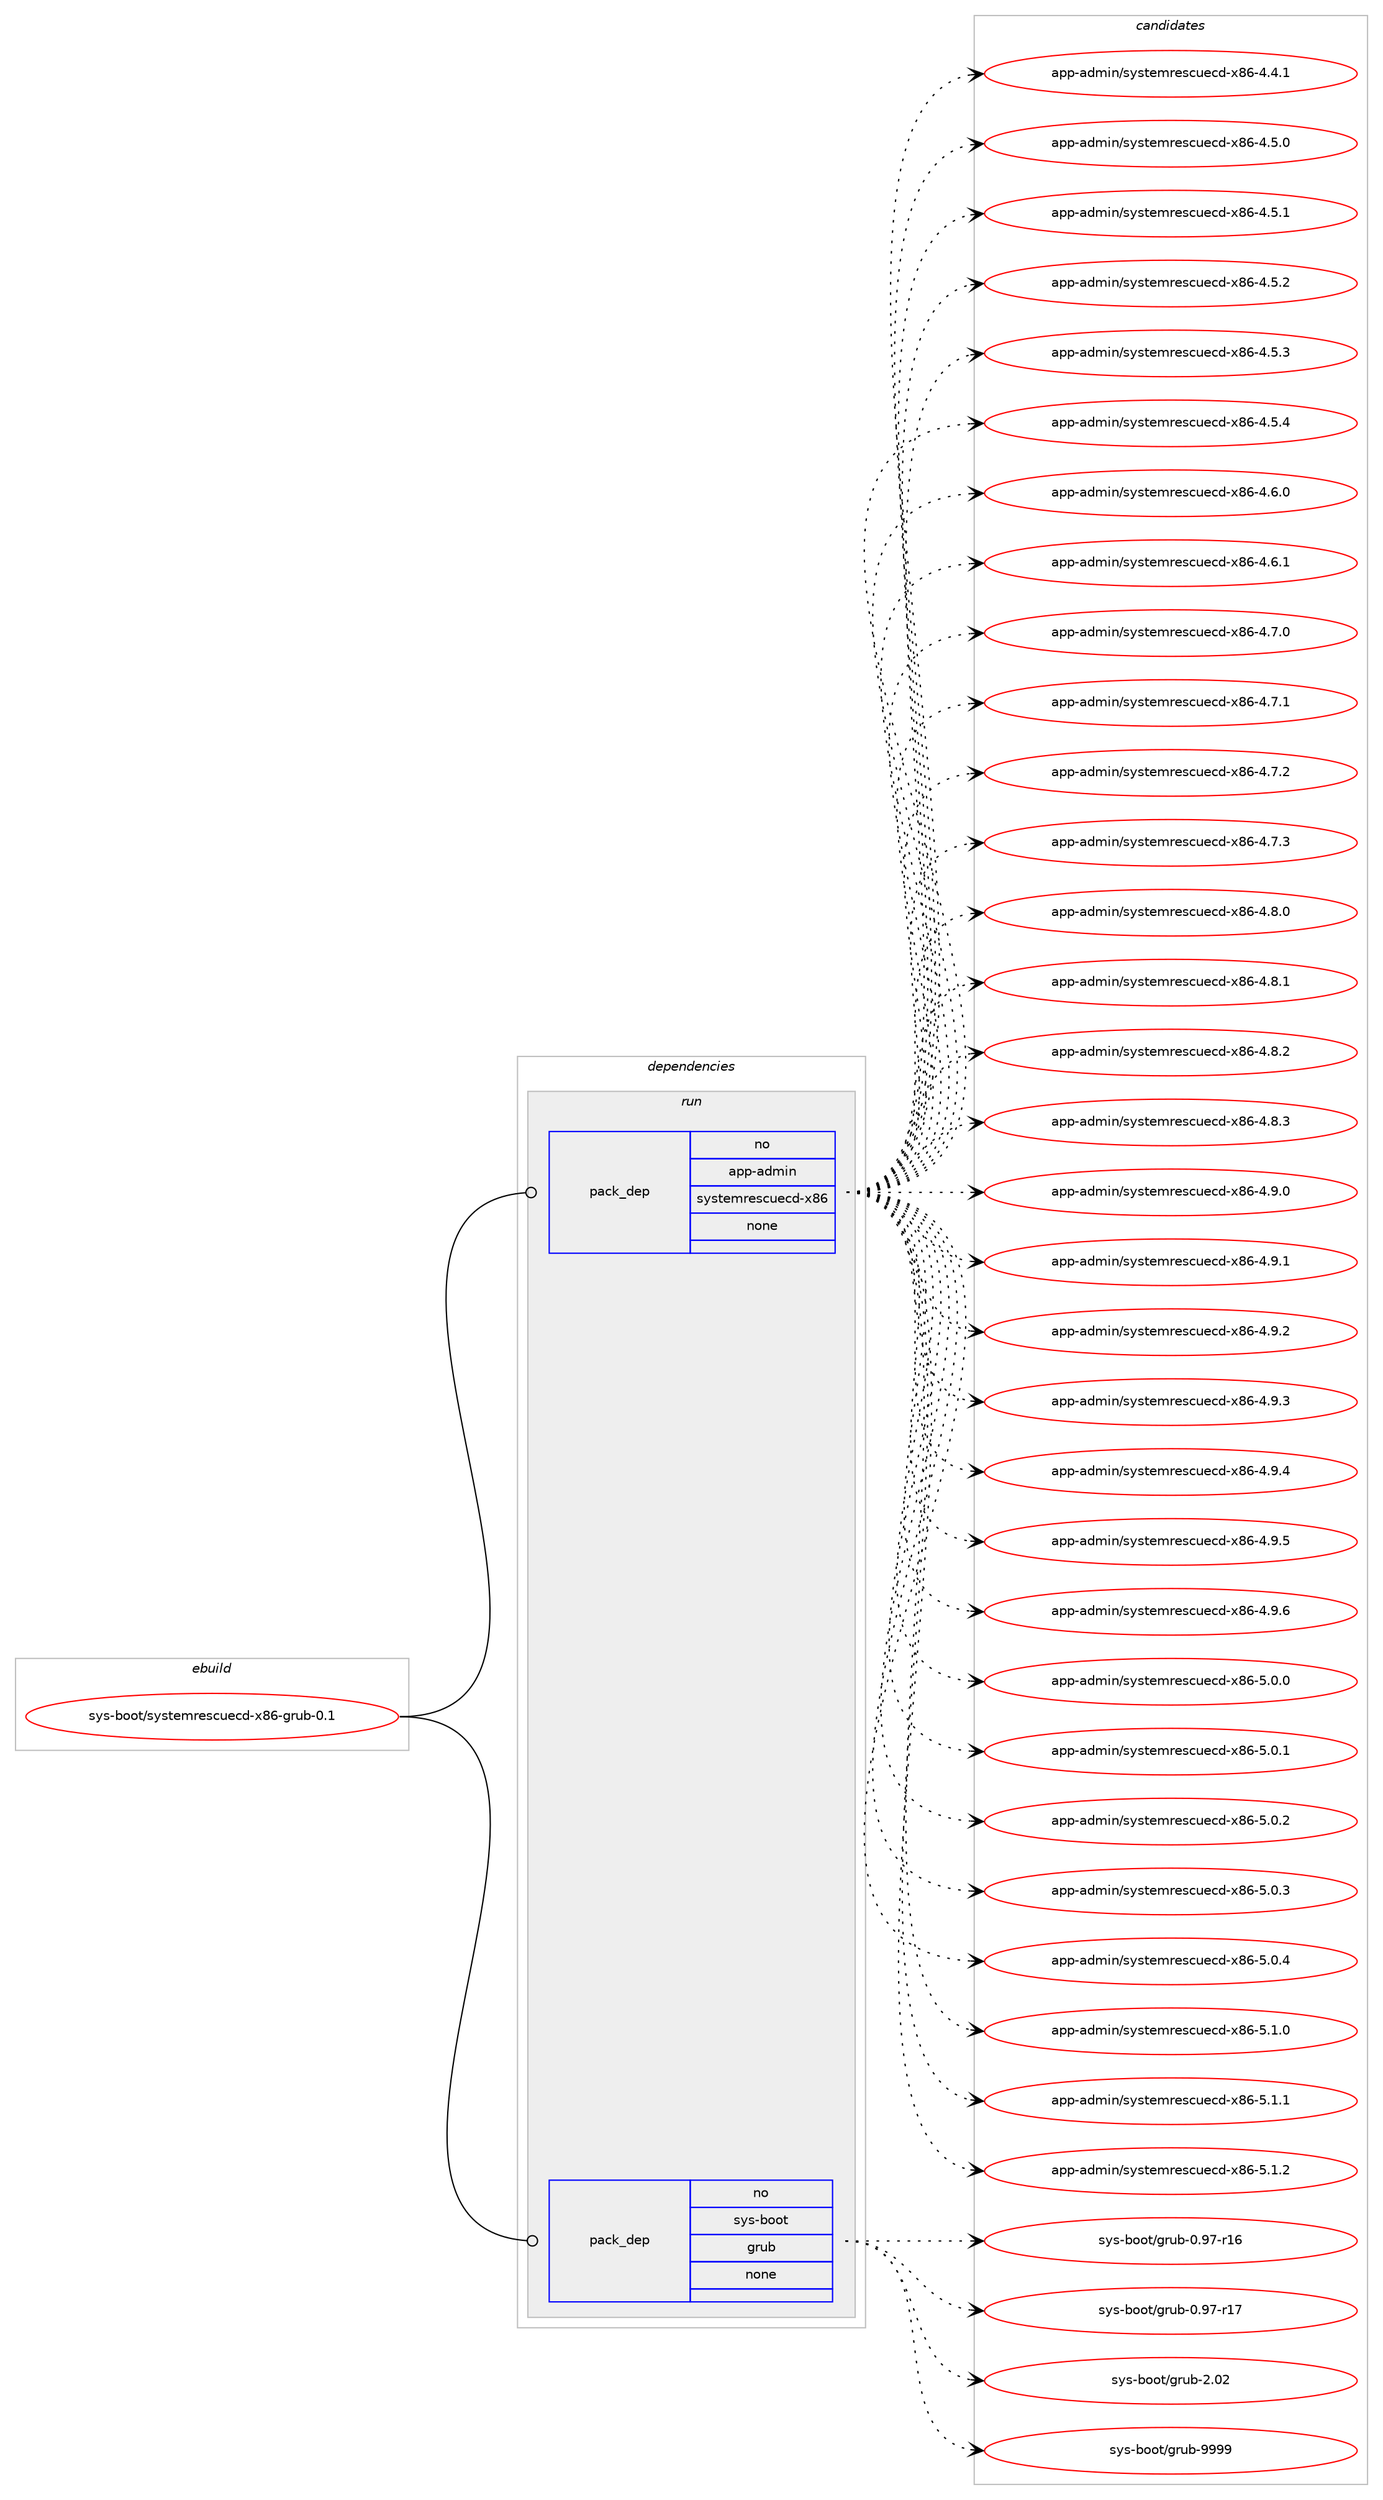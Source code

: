 digraph prolog {

# *************
# Graph options
# *************

newrank=true;
concentrate=true;
compound=true;
graph [rankdir=LR,fontname=Helvetica,fontsize=10,ranksep=1.5];#, ranksep=2.5, nodesep=0.2];
edge  [arrowhead=vee];
node  [fontname=Helvetica,fontsize=10];

# **********
# The ebuild
# **********

subgraph cluster_leftcol {
color=gray;
rank=same;
label=<<i>ebuild</i>>;
id [label="sys-boot/systemrescuecd-x86-grub-0.1", color=red, width=4, href="../sys-boot/systemrescuecd-x86-grub-0.1.svg"];
}

# ****************
# The dependencies
# ****************

subgraph cluster_midcol {
color=gray;
label=<<i>dependencies</i>>;
subgraph cluster_compile {
fillcolor="#eeeeee";
style=filled;
label=<<i>compile</i>>;
}
subgraph cluster_compileandrun {
fillcolor="#eeeeee";
style=filled;
label=<<i>compile and run</i>>;
}
subgraph cluster_run {
fillcolor="#eeeeee";
style=filled;
label=<<i>run</i>>;
subgraph pack354149 {
dependency477391 [label=<<TABLE BORDER="0" CELLBORDER="1" CELLSPACING="0" CELLPADDING="4" WIDTH="220"><TR><TD ROWSPAN="6" CELLPADDING="30">pack_dep</TD></TR><TR><TD WIDTH="110">no</TD></TR><TR><TD>app-admin</TD></TR><TR><TD>systemrescuecd-x86</TD></TR><TR><TD>none</TD></TR><TR><TD></TD></TR></TABLE>>, shape=none, color=blue];
}
id:e -> dependency477391:w [weight=20,style="solid",arrowhead="odot"];
subgraph pack354150 {
dependency477392 [label=<<TABLE BORDER="0" CELLBORDER="1" CELLSPACING="0" CELLPADDING="4" WIDTH="220"><TR><TD ROWSPAN="6" CELLPADDING="30">pack_dep</TD></TR><TR><TD WIDTH="110">no</TD></TR><TR><TD>sys-boot</TD></TR><TR><TD>grub</TD></TR><TR><TD>none</TD></TR><TR><TD></TD></TR></TABLE>>, shape=none, color=blue];
}
id:e -> dependency477392:w [weight=20,style="solid",arrowhead="odot"];
}
}

# **************
# The candidates
# **************

subgraph cluster_choices {
rank=same;
color=gray;
label=<<i>candidates</i>>;

subgraph choice354149 {
color=black;
nodesep=1;
choice971121124597100109105110471151211151161011091141011159911710199100451205654455246524649 [label="app-admin/systemrescuecd-x86-4.4.1", color=red, width=4,href="../app-admin/systemrescuecd-x86-4.4.1.svg"];
choice971121124597100109105110471151211151161011091141011159911710199100451205654455246534648 [label="app-admin/systemrescuecd-x86-4.5.0", color=red, width=4,href="../app-admin/systemrescuecd-x86-4.5.0.svg"];
choice971121124597100109105110471151211151161011091141011159911710199100451205654455246534649 [label="app-admin/systemrescuecd-x86-4.5.1", color=red, width=4,href="../app-admin/systemrescuecd-x86-4.5.1.svg"];
choice971121124597100109105110471151211151161011091141011159911710199100451205654455246534650 [label="app-admin/systemrescuecd-x86-4.5.2", color=red, width=4,href="../app-admin/systemrescuecd-x86-4.5.2.svg"];
choice971121124597100109105110471151211151161011091141011159911710199100451205654455246534651 [label="app-admin/systemrescuecd-x86-4.5.3", color=red, width=4,href="../app-admin/systemrescuecd-x86-4.5.3.svg"];
choice971121124597100109105110471151211151161011091141011159911710199100451205654455246534652 [label="app-admin/systemrescuecd-x86-4.5.4", color=red, width=4,href="../app-admin/systemrescuecd-x86-4.5.4.svg"];
choice971121124597100109105110471151211151161011091141011159911710199100451205654455246544648 [label="app-admin/systemrescuecd-x86-4.6.0", color=red, width=4,href="../app-admin/systemrescuecd-x86-4.6.0.svg"];
choice971121124597100109105110471151211151161011091141011159911710199100451205654455246544649 [label="app-admin/systemrescuecd-x86-4.6.1", color=red, width=4,href="../app-admin/systemrescuecd-x86-4.6.1.svg"];
choice971121124597100109105110471151211151161011091141011159911710199100451205654455246554648 [label="app-admin/systemrescuecd-x86-4.7.0", color=red, width=4,href="../app-admin/systemrescuecd-x86-4.7.0.svg"];
choice971121124597100109105110471151211151161011091141011159911710199100451205654455246554649 [label="app-admin/systemrescuecd-x86-4.7.1", color=red, width=4,href="../app-admin/systemrescuecd-x86-4.7.1.svg"];
choice971121124597100109105110471151211151161011091141011159911710199100451205654455246554650 [label="app-admin/systemrescuecd-x86-4.7.2", color=red, width=4,href="../app-admin/systemrescuecd-x86-4.7.2.svg"];
choice971121124597100109105110471151211151161011091141011159911710199100451205654455246554651 [label="app-admin/systemrescuecd-x86-4.7.3", color=red, width=4,href="../app-admin/systemrescuecd-x86-4.7.3.svg"];
choice971121124597100109105110471151211151161011091141011159911710199100451205654455246564648 [label="app-admin/systemrescuecd-x86-4.8.0", color=red, width=4,href="../app-admin/systemrescuecd-x86-4.8.0.svg"];
choice971121124597100109105110471151211151161011091141011159911710199100451205654455246564649 [label="app-admin/systemrescuecd-x86-4.8.1", color=red, width=4,href="../app-admin/systemrescuecd-x86-4.8.1.svg"];
choice971121124597100109105110471151211151161011091141011159911710199100451205654455246564650 [label="app-admin/systemrescuecd-x86-4.8.2", color=red, width=4,href="../app-admin/systemrescuecd-x86-4.8.2.svg"];
choice971121124597100109105110471151211151161011091141011159911710199100451205654455246564651 [label="app-admin/systemrescuecd-x86-4.8.3", color=red, width=4,href="../app-admin/systemrescuecd-x86-4.8.3.svg"];
choice971121124597100109105110471151211151161011091141011159911710199100451205654455246574648 [label="app-admin/systemrescuecd-x86-4.9.0", color=red, width=4,href="../app-admin/systemrescuecd-x86-4.9.0.svg"];
choice971121124597100109105110471151211151161011091141011159911710199100451205654455246574649 [label="app-admin/systemrescuecd-x86-4.9.1", color=red, width=4,href="../app-admin/systemrescuecd-x86-4.9.1.svg"];
choice971121124597100109105110471151211151161011091141011159911710199100451205654455246574650 [label="app-admin/systemrescuecd-x86-4.9.2", color=red, width=4,href="../app-admin/systemrescuecd-x86-4.9.2.svg"];
choice971121124597100109105110471151211151161011091141011159911710199100451205654455246574651 [label="app-admin/systemrescuecd-x86-4.9.3", color=red, width=4,href="../app-admin/systemrescuecd-x86-4.9.3.svg"];
choice971121124597100109105110471151211151161011091141011159911710199100451205654455246574652 [label="app-admin/systemrescuecd-x86-4.9.4", color=red, width=4,href="../app-admin/systemrescuecd-x86-4.9.4.svg"];
choice971121124597100109105110471151211151161011091141011159911710199100451205654455246574653 [label="app-admin/systemrescuecd-x86-4.9.5", color=red, width=4,href="../app-admin/systemrescuecd-x86-4.9.5.svg"];
choice971121124597100109105110471151211151161011091141011159911710199100451205654455246574654 [label="app-admin/systemrescuecd-x86-4.9.6", color=red, width=4,href="../app-admin/systemrescuecd-x86-4.9.6.svg"];
choice971121124597100109105110471151211151161011091141011159911710199100451205654455346484648 [label="app-admin/systemrescuecd-x86-5.0.0", color=red, width=4,href="../app-admin/systemrescuecd-x86-5.0.0.svg"];
choice971121124597100109105110471151211151161011091141011159911710199100451205654455346484649 [label="app-admin/systemrescuecd-x86-5.0.1", color=red, width=4,href="../app-admin/systemrescuecd-x86-5.0.1.svg"];
choice971121124597100109105110471151211151161011091141011159911710199100451205654455346484650 [label="app-admin/systemrescuecd-x86-5.0.2", color=red, width=4,href="../app-admin/systemrescuecd-x86-5.0.2.svg"];
choice971121124597100109105110471151211151161011091141011159911710199100451205654455346484651 [label="app-admin/systemrescuecd-x86-5.0.3", color=red, width=4,href="../app-admin/systemrescuecd-x86-5.0.3.svg"];
choice971121124597100109105110471151211151161011091141011159911710199100451205654455346484652 [label="app-admin/systemrescuecd-x86-5.0.4", color=red, width=4,href="../app-admin/systemrescuecd-x86-5.0.4.svg"];
choice971121124597100109105110471151211151161011091141011159911710199100451205654455346494648 [label="app-admin/systemrescuecd-x86-5.1.0", color=red, width=4,href="../app-admin/systemrescuecd-x86-5.1.0.svg"];
choice971121124597100109105110471151211151161011091141011159911710199100451205654455346494649 [label="app-admin/systemrescuecd-x86-5.1.1", color=red, width=4,href="../app-admin/systemrescuecd-x86-5.1.1.svg"];
choice971121124597100109105110471151211151161011091141011159911710199100451205654455346494650 [label="app-admin/systemrescuecd-x86-5.1.2", color=red, width=4,href="../app-admin/systemrescuecd-x86-5.1.2.svg"];
dependency477391:e -> choice971121124597100109105110471151211151161011091141011159911710199100451205654455246524649:w [style=dotted,weight="100"];
dependency477391:e -> choice971121124597100109105110471151211151161011091141011159911710199100451205654455246534648:w [style=dotted,weight="100"];
dependency477391:e -> choice971121124597100109105110471151211151161011091141011159911710199100451205654455246534649:w [style=dotted,weight="100"];
dependency477391:e -> choice971121124597100109105110471151211151161011091141011159911710199100451205654455246534650:w [style=dotted,weight="100"];
dependency477391:e -> choice971121124597100109105110471151211151161011091141011159911710199100451205654455246534651:w [style=dotted,weight="100"];
dependency477391:e -> choice971121124597100109105110471151211151161011091141011159911710199100451205654455246534652:w [style=dotted,weight="100"];
dependency477391:e -> choice971121124597100109105110471151211151161011091141011159911710199100451205654455246544648:w [style=dotted,weight="100"];
dependency477391:e -> choice971121124597100109105110471151211151161011091141011159911710199100451205654455246544649:w [style=dotted,weight="100"];
dependency477391:e -> choice971121124597100109105110471151211151161011091141011159911710199100451205654455246554648:w [style=dotted,weight="100"];
dependency477391:e -> choice971121124597100109105110471151211151161011091141011159911710199100451205654455246554649:w [style=dotted,weight="100"];
dependency477391:e -> choice971121124597100109105110471151211151161011091141011159911710199100451205654455246554650:w [style=dotted,weight="100"];
dependency477391:e -> choice971121124597100109105110471151211151161011091141011159911710199100451205654455246554651:w [style=dotted,weight="100"];
dependency477391:e -> choice971121124597100109105110471151211151161011091141011159911710199100451205654455246564648:w [style=dotted,weight="100"];
dependency477391:e -> choice971121124597100109105110471151211151161011091141011159911710199100451205654455246564649:w [style=dotted,weight="100"];
dependency477391:e -> choice971121124597100109105110471151211151161011091141011159911710199100451205654455246564650:w [style=dotted,weight="100"];
dependency477391:e -> choice971121124597100109105110471151211151161011091141011159911710199100451205654455246564651:w [style=dotted,weight="100"];
dependency477391:e -> choice971121124597100109105110471151211151161011091141011159911710199100451205654455246574648:w [style=dotted,weight="100"];
dependency477391:e -> choice971121124597100109105110471151211151161011091141011159911710199100451205654455246574649:w [style=dotted,weight="100"];
dependency477391:e -> choice971121124597100109105110471151211151161011091141011159911710199100451205654455246574650:w [style=dotted,weight="100"];
dependency477391:e -> choice971121124597100109105110471151211151161011091141011159911710199100451205654455246574651:w [style=dotted,weight="100"];
dependency477391:e -> choice971121124597100109105110471151211151161011091141011159911710199100451205654455246574652:w [style=dotted,weight="100"];
dependency477391:e -> choice971121124597100109105110471151211151161011091141011159911710199100451205654455246574653:w [style=dotted,weight="100"];
dependency477391:e -> choice971121124597100109105110471151211151161011091141011159911710199100451205654455246574654:w [style=dotted,weight="100"];
dependency477391:e -> choice971121124597100109105110471151211151161011091141011159911710199100451205654455346484648:w [style=dotted,weight="100"];
dependency477391:e -> choice971121124597100109105110471151211151161011091141011159911710199100451205654455346484649:w [style=dotted,weight="100"];
dependency477391:e -> choice971121124597100109105110471151211151161011091141011159911710199100451205654455346484650:w [style=dotted,weight="100"];
dependency477391:e -> choice971121124597100109105110471151211151161011091141011159911710199100451205654455346484651:w [style=dotted,weight="100"];
dependency477391:e -> choice971121124597100109105110471151211151161011091141011159911710199100451205654455346484652:w [style=dotted,weight="100"];
dependency477391:e -> choice971121124597100109105110471151211151161011091141011159911710199100451205654455346494648:w [style=dotted,weight="100"];
dependency477391:e -> choice971121124597100109105110471151211151161011091141011159911710199100451205654455346494649:w [style=dotted,weight="100"];
dependency477391:e -> choice971121124597100109105110471151211151161011091141011159911710199100451205654455346494650:w [style=dotted,weight="100"];
}
subgraph choice354150 {
color=black;
nodesep=1;
choice115121115459811111111647103114117984548465755451144954 [label="sys-boot/grub-0.97-r16", color=red, width=4,href="../sys-boot/grub-0.97-r16.svg"];
choice115121115459811111111647103114117984548465755451144955 [label="sys-boot/grub-0.97-r17", color=red, width=4,href="../sys-boot/grub-0.97-r17.svg"];
choice115121115459811111111647103114117984550464850 [label="sys-boot/grub-2.02", color=red, width=4,href="../sys-boot/grub-2.02.svg"];
choice115121115459811111111647103114117984557575757 [label="sys-boot/grub-9999", color=red, width=4,href="../sys-boot/grub-9999.svg"];
dependency477392:e -> choice115121115459811111111647103114117984548465755451144954:w [style=dotted,weight="100"];
dependency477392:e -> choice115121115459811111111647103114117984548465755451144955:w [style=dotted,weight="100"];
dependency477392:e -> choice115121115459811111111647103114117984550464850:w [style=dotted,weight="100"];
dependency477392:e -> choice115121115459811111111647103114117984557575757:w [style=dotted,weight="100"];
}
}

}
